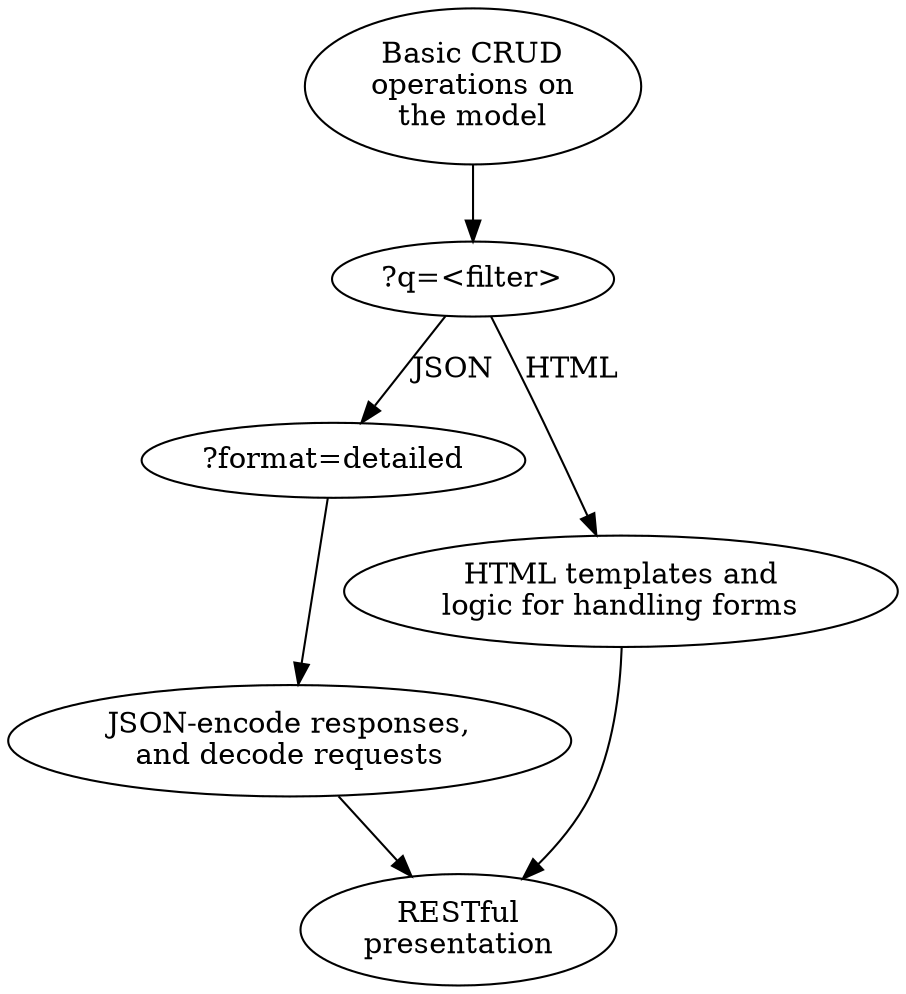 digraph G {
    BaseController [label = "Basic CRUD\noperations on\nthe model"]
    QueryFilter [label = "?q=<filter>"]
    DetailedFormat [label = "?format=detailed"]
    HTML [label = "HTML templates and\nlogic for handling forms"]
    JSON [label = "JSON-encode responses,\nand decode requests"]
    REST [label = "RESTful\npresentation"]


    BaseController -> QueryFilter

    QueryFilter -> DetailedFormat [label = "JSON"]
    QueryFilter -> HTML [label = "HTML"]

    DetailedFormat -> JSON -> REST;
    HTML -> REST;
}
